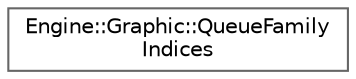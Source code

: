 digraph "Gráfico de jerarquía de clases"
{
 // LATEX_PDF_SIZE
  bgcolor="transparent";
  edge [fontname=Helvetica,fontsize=10,labelfontname=Helvetica,labelfontsize=10];
  node [fontname=Helvetica,fontsize=10,shape=box,height=0.2,width=0.4];
  rankdir="LR";
  Node0 [id="Node000000",label="Engine::Graphic::QueueFamily\lIndices",height=0.2,width=0.4,color="grey40", fillcolor="white", style="filled",URL="$struct_engine_1_1_graphic_1_1_queue_family_indices.html",tooltip=" "];
}
